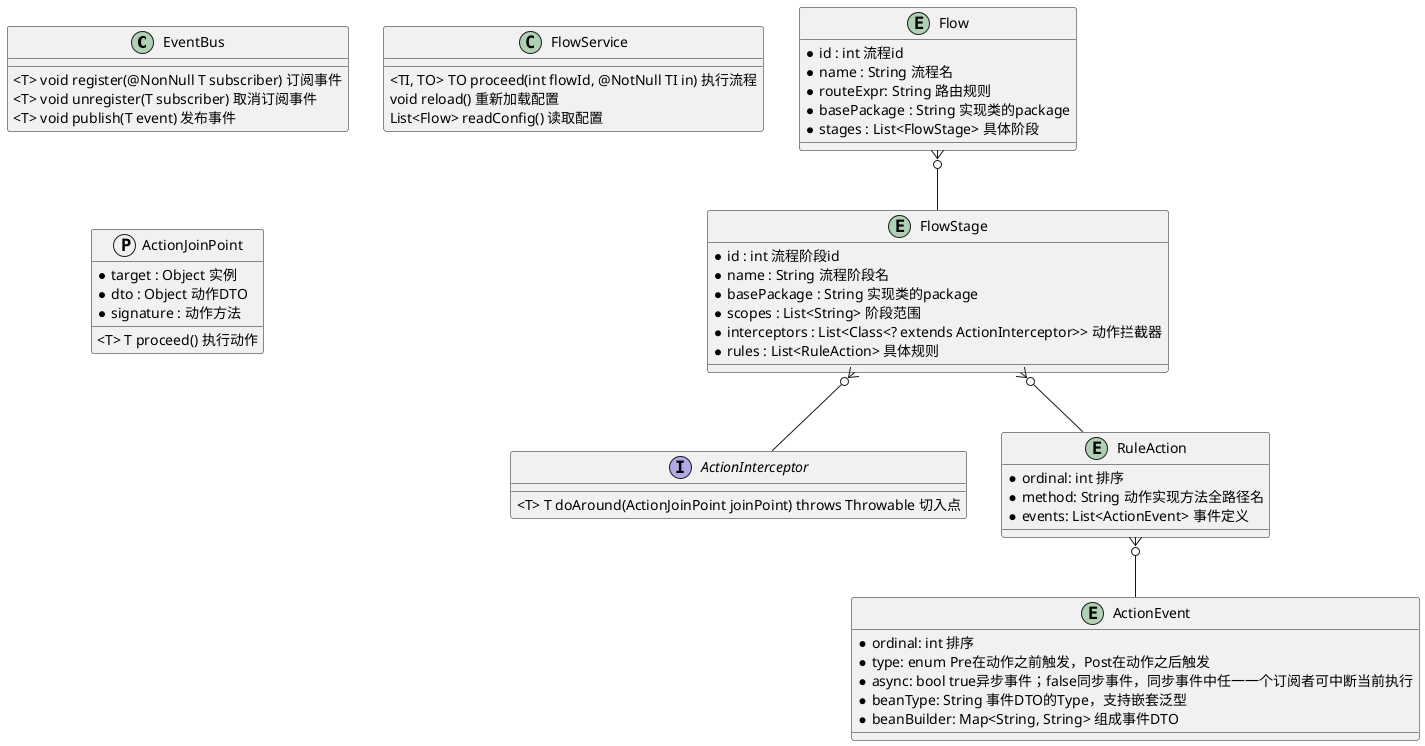 @startuml
class EventBus{

}
EventBus : <T> void register(@NonNull T subscriber) 订阅事件
EventBus : <T> void unregister(T subscriber) 取消订阅事件
EventBus : <T> void publish(T event) 发布事件

class FlowService{

}
FlowService : <TI, TO> TO proceed(int flowId, @NotNull TI in) 执行流程
FlowService : void reload() 重新加载配置
FlowService : List<Flow> readConfig() 读取配置

interface ActionInterceptor{

}
ActionInterceptor : <T> T doAround(ActionJoinPoint joinPoint) throws Throwable 切入点
protocol ActionJoinPoint{
    * target : Object 实例
    * dto : Object 动作DTO
    * signature : 动作方法
}
ActionJoinPoint : <T> T proceed() 执行动作

entity Flow {
    * id : int 流程id
    * name : String 流程名
    * routeExpr: String 路由规则
    * basePackage : String 实现类的package
    * stages : List<FlowStage> 具体阶段
}

entity FlowStage {
    * id : int 流程阶段id
    * name : String 流程阶段名
    * basePackage : String 实现类的package
    * scopes : List<String> 阶段范围
    * interceptors : List<Class<? extends ActionInterceptor>> 动作拦截器
    * rules : List<RuleAction> 具体规则
}

entity RuleAction{
    * ordinal: int 排序
    * method: String 动作实现方法全路径名
    * events: List<ActionEvent> 事件定义
}

entity ActionEvent{
    * ordinal: int 排序
    * type: enum Pre在动作之前触发，Post在动作之后触发
    * async: bool true异步事件；false同步事件，同步事件中任一一个订阅者可中断当前执行
    * beanType: String 事件DTO的Type，支持嵌套泛型
    * beanBuilder: Map<String, String> 组成事件DTO
}

Flow }o-- FlowStage
FlowStage }o-- RuleAction
RuleAction }o-- ActionEvent
FlowStage }o-- ActionInterceptor
@enduml